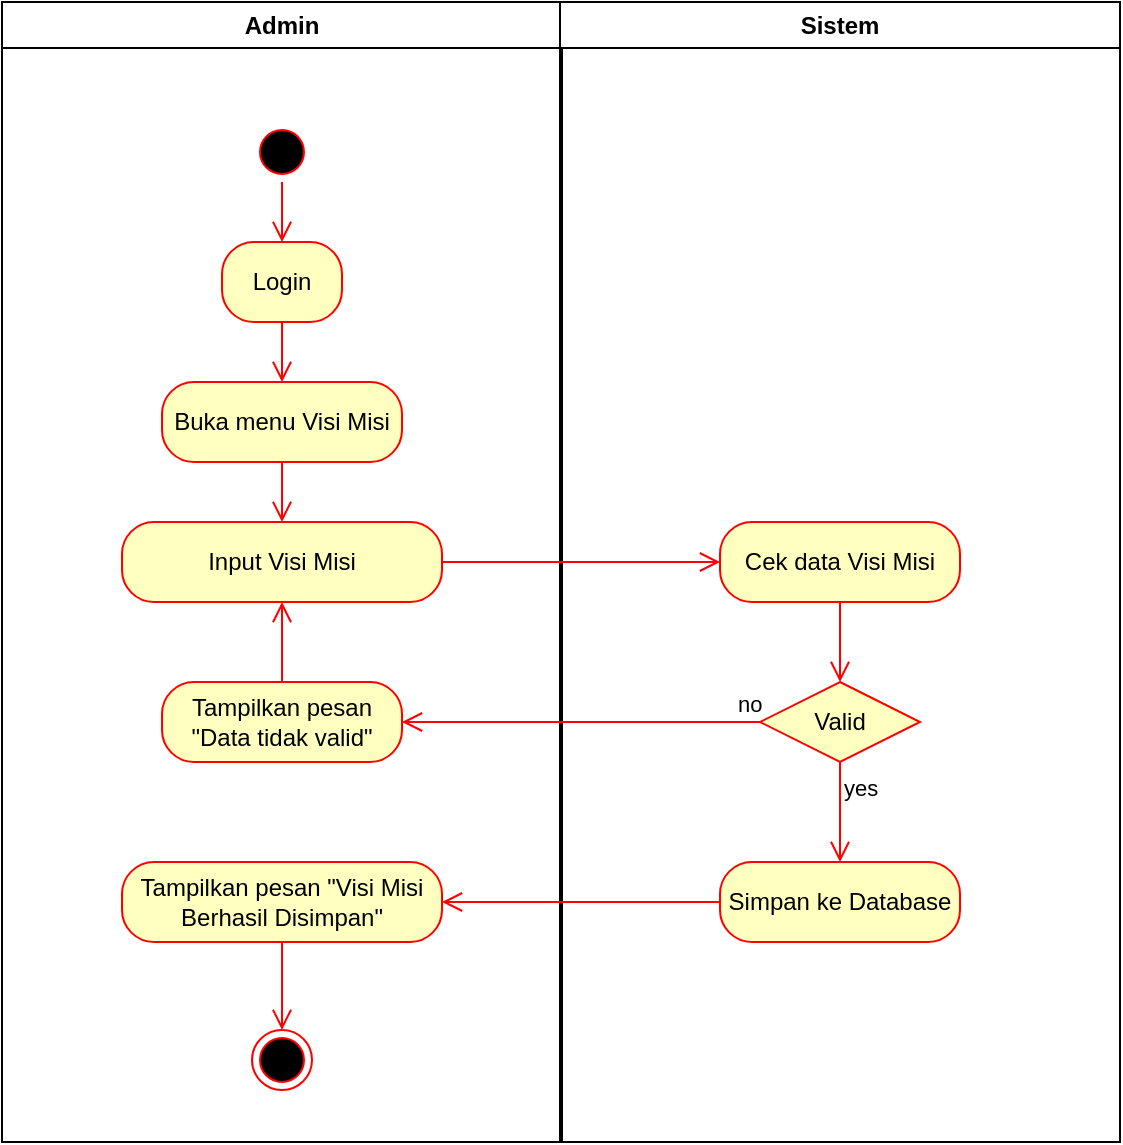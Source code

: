 <mxfile version="27.0.9">
  <diagram name="Page-1" id="dyIjULI6adyLqzH3dSxX">
    <mxGraphModel dx="735" dy="599" grid="1" gridSize="10" guides="1" tooltips="1" connect="1" arrows="1" fold="1" page="1" pageScale="1" pageWidth="827" pageHeight="1169" math="0" shadow="0">
      <root>
        <mxCell id="0" />
        <mxCell id="1" parent="0" />
        <mxCell id="rymWSPww0w7nKZ8ZdkqG-50" value="Admin" style="swimlane;whiteSpace=wrap" parent="1" vertex="1">
          <mxGeometry x="134" y="40" width="280" height="570" as="geometry" />
        </mxCell>
        <mxCell id="rymWSPww0w7nKZ8ZdkqG-52" value="" style="ellipse;html=1;shape=startState;fillColor=#000000;strokeColor=#ff0000;" parent="rymWSPww0w7nKZ8ZdkqG-50" vertex="1">
          <mxGeometry x="125" y="60" width="30" height="30" as="geometry" />
        </mxCell>
        <mxCell id="rymWSPww0w7nKZ8ZdkqG-53" value="" style="html=1;verticalAlign=bottom;endArrow=open;endSize=8;strokeColor=#ff0000;rounded=0;entryX=0.5;entryY=0;entryDx=0;entryDy=0;" parent="rymWSPww0w7nKZ8ZdkqG-50" source="rymWSPww0w7nKZ8ZdkqG-52" target="rymWSPww0w7nKZ8ZdkqG-54" edge="1">
          <mxGeometry relative="1" as="geometry">
            <mxPoint x="140" y="150" as="targetPoint" />
          </mxGeometry>
        </mxCell>
        <mxCell id="rymWSPww0w7nKZ8ZdkqG-54" value="Login" style="rounded=1;whiteSpace=wrap;html=1;arcSize=40;fontColor=#000000;fillColor=#ffffc0;strokeColor=#ff0000;" parent="rymWSPww0w7nKZ8ZdkqG-50" vertex="1">
          <mxGeometry x="110" y="120" width="60" height="40" as="geometry" />
        </mxCell>
        <mxCell id="rymWSPww0w7nKZ8ZdkqG-67" value="Buka menu Visi Misi" style="rounded=1;whiteSpace=wrap;html=1;arcSize=40;fontColor=#000000;fillColor=#ffffc0;strokeColor=#ff0000;" parent="rymWSPww0w7nKZ8ZdkqG-50" vertex="1">
          <mxGeometry x="80" y="190" width="120" height="40" as="geometry" />
        </mxCell>
        <mxCell id="rymWSPww0w7nKZ8ZdkqG-68" value="" style="edgeStyle=orthogonalEdgeStyle;html=1;verticalAlign=bottom;endArrow=open;endSize=8;strokeColor=#ff0000;rounded=0;entryX=0.5;entryY=0;entryDx=0;entryDy=0;" parent="rymWSPww0w7nKZ8ZdkqG-50" source="rymWSPww0w7nKZ8ZdkqG-67" target="rymWSPww0w7nKZ8ZdkqG-70" edge="1">
          <mxGeometry relative="1" as="geometry">
            <mxPoint x="140" y="340" as="targetPoint" />
          </mxGeometry>
        </mxCell>
        <mxCell id="rymWSPww0w7nKZ8ZdkqG-55" value="" style="html=1;verticalAlign=bottom;endArrow=open;endSize=8;strokeColor=#ff0000;rounded=0;exitX=0.5;exitY=1;exitDx=0;exitDy=0;entryX=0.5;entryY=0;entryDx=0;entryDy=0;" parent="rymWSPww0w7nKZ8ZdkqG-50" source="rymWSPww0w7nKZ8ZdkqG-54" target="rymWSPww0w7nKZ8ZdkqG-67" edge="1">
          <mxGeometry relative="1" as="geometry">
            <mxPoint x="340" y="170" as="targetPoint" />
          </mxGeometry>
        </mxCell>
        <mxCell id="rymWSPww0w7nKZ8ZdkqG-70" value="Input Visi Misi" style="rounded=1;whiteSpace=wrap;html=1;arcSize=40;fontColor=#000000;fillColor=#ffffc0;strokeColor=#ff0000;" parent="rymWSPww0w7nKZ8ZdkqG-50" vertex="1">
          <mxGeometry x="60" y="260" width="160" height="40" as="geometry" />
        </mxCell>
        <mxCell id="rymWSPww0w7nKZ8ZdkqG-80" value="Tampilkan pesan &quot;Data tidak valid&quot;" style="rounded=1;whiteSpace=wrap;html=1;arcSize=40;fontColor=#000000;fillColor=#ffffc0;strokeColor=#ff0000;" parent="rymWSPww0w7nKZ8ZdkqG-50" vertex="1">
          <mxGeometry x="80" y="340" width="120" height="40" as="geometry" />
        </mxCell>
        <mxCell id="rymWSPww0w7nKZ8ZdkqG-81" value="" style="html=1;verticalAlign=bottom;endArrow=open;endSize=8;strokeColor=#ff0000;rounded=0;exitX=0.5;exitY=0;exitDx=0;exitDy=0;entryX=0.5;entryY=1;entryDx=0;entryDy=0;" parent="rymWSPww0w7nKZ8ZdkqG-50" source="rymWSPww0w7nKZ8ZdkqG-80" target="rymWSPww0w7nKZ8ZdkqG-70" edge="1">
          <mxGeometry relative="1" as="geometry">
            <mxPoint x="140" y="450" as="targetPoint" />
          </mxGeometry>
        </mxCell>
        <mxCell id="rymWSPww0w7nKZ8ZdkqG-82" value="Tampilkan pesan &quot;Visi Misi Berhasil Disimpan&lt;span style=&quot;background-color: transparent; color: light-dark(rgb(0, 0, 0), rgb(237, 237, 237));&quot;&gt;&quot;&lt;/span&gt;" style="rounded=1;whiteSpace=wrap;html=1;arcSize=40;fontColor=#000000;fillColor=#ffffc0;strokeColor=#ff0000;" parent="rymWSPww0w7nKZ8ZdkqG-50" vertex="1">
          <mxGeometry x="60" y="430" width="160" height="40" as="geometry" />
        </mxCell>
        <mxCell id="rymWSPww0w7nKZ8ZdkqG-83" value="" style="html=1;verticalAlign=bottom;endArrow=open;endSize=8;strokeColor=#ff0000;rounded=0;entryX=0.5;entryY=0;entryDx=0;entryDy=0;" parent="rymWSPww0w7nKZ8ZdkqG-50" source="rymWSPww0w7nKZ8ZdkqG-82" target="rymWSPww0w7nKZ8ZdkqG-84" edge="1">
          <mxGeometry relative="1" as="geometry">
            <mxPoint x="140" y="530" as="targetPoint" />
          </mxGeometry>
        </mxCell>
        <mxCell id="rymWSPww0w7nKZ8ZdkqG-84" value="" style="ellipse;html=1;shape=endState;fillColor=#000000;strokeColor=#ff0000;" parent="rymWSPww0w7nKZ8ZdkqG-50" vertex="1">
          <mxGeometry x="125" y="514" width="30" height="30" as="geometry" />
        </mxCell>
        <mxCell id="rymWSPww0w7nKZ8ZdkqG-56" value="Sistem" style="swimlane;whiteSpace=wrap" parent="1" vertex="1">
          <mxGeometry x="413" y="40" width="280" height="570" as="geometry" />
        </mxCell>
        <mxCell id="rymWSPww0w7nKZ8ZdkqG-57" value="Cek data Visi Misi" style="rounded=1;whiteSpace=wrap;html=1;arcSize=40;fontColor=#000000;fillColor=#ffffc0;strokeColor=#ff0000;" parent="rymWSPww0w7nKZ8ZdkqG-56" vertex="1">
          <mxGeometry x="80" y="260" width="120" height="40" as="geometry" />
        </mxCell>
        <mxCell id="rymWSPww0w7nKZ8ZdkqG-58" value="" style="edgeStyle=orthogonalEdgeStyle;html=1;verticalAlign=bottom;endArrow=open;endSize=8;strokeColor=#ff0000;rounded=0;entryX=0.5;entryY=0;entryDx=0;entryDy=0;" parent="rymWSPww0w7nKZ8ZdkqG-56" source="rymWSPww0w7nKZ8ZdkqG-57" target="rymWSPww0w7nKZ8ZdkqG-75" edge="1">
          <mxGeometry relative="1" as="geometry">
            <mxPoint x="140" y="370" as="targetPoint" />
          </mxGeometry>
        </mxCell>
        <mxCell id="rymWSPww0w7nKZ8ZdkqG-75" value="Valid" style="rhombus;whiteSpace=wrap;html=1;fontColor=#000000;fillColor=#ffffc0;strokeColor=#ff0000;" parent="rymWSPww0w7nKZ8ZdkqG-56" vertex="1">
          <mxGeometry x="100" y="340" width="80" height="40" as="geometry" />
        </mxCell>
        <mxCell id="rymWSPww0w7nKZ8ZdkqG-77" value="yes" style="edgeStyle=orthogonalEdgeStyle;html=1;align=left;verticalAlign=top;endArrow=open;endSize=8;strokeColor=#ff0000;rounded=0;entryX=0.5;entryY=0;entryDx=0;entryDy=0;" parent="rymWSPww0w7nKZ8ZdkqG-56" source="rymWSPww0w7nKZ8ZdkqG-75" target="rymWSPww0w7nKZ8ZdkqG-78" edge="1">
          <mxGeometry x="-1" relative="1" as="geometry">
            <mxPoint x="140" y="430" as="targetPoint" />
          </mxGeometry>
        </mxCell>
        <mxCell id="rymWSPww0w7nKZ8ZdkqG-78" value="Simpan ke Database" style="rounded=1;whiteSpace=wrap;html=1;arcSize=40;fontColor=#000000;fillColor=#ffffc0;strokeColor=#ff0000;" parent="rymWSPww0w7nKZ8ZdkqG-56" vertex="1">
          <mxGeometry x="80" y="430" width="120" height="40" as="geometry" />
        </mxCell>
        <mxCell id="rymWSPww0w7nKZ8ZdkqG-71" value="" style="html=1;verticalAlign=bottom;endArrow=open;endSize=8;strokeColor=#ff0000;rounded=0;entryX=0;entryY=0.5;entryDx=0;entryDy=0;" parent="1" source="rymWSPww0w7nKZ8ZdkqG-70" target="rymWSPww0w7nKZ8ZdkqG-57" edge="1">
          <mxGeometry relative="1" as="geometry">
            <mxPoint x="270" y="500" as="targetPoint" />
          </mxGeometry>
        </mxCell>
        <mxCell id="rymWSPww0w7nKZ8ZdkqG-76" value="no" style="edgeStyle=orthogonalEdgeStyle;html=1;align=left;verticalAlign=bottom;endArrow=open;endSize=8;strokeColor=#ff0000;rounded=0;exitX=0;exitY=0.5;exitDx=0;exitDy=0;entryX=1;entryY=0.5;entryDx=0;entryDy=0;" parent="1" source="rymWSPww0w7nKZ8ZdkqG-75" target="rymWSPww0w7nKZ8ZdkqG-80" edge="1">
          <mxGeometry x="-0.855" relative="1" as="geometry">
            <mxPoint x="330" y="410" as="targetPoint" />
            <mxPoint as="offset" />
          </mxGeometry>
        </mxCell>
        <mxCell id="rymWSPww0w7nKZ8ZdkqG-79" value="" style="edgeStyle=orthogonalEdgeStyle;html=1;verticalAlign=bottom;endArrow=open;endSize=8;strokeColor=#ff0000;rounded=0;entryX=1;entryY=0.5;entryDx=0;entryDy=0;" parent="1" source="rymWSPww0w7nKZ8ZdkqG-78" target="rymWSPww0w7nKZ8ZdkqG-82" edge="1">
          <mxGeometry relative="1" as="geometry">
            <mxPoint x="553" y="570" as="targetPoint" />
          </mxGeometry>
        </mxCell>
      </root>
    </mxGraphModel>
  </diagram>
</mxfile>
